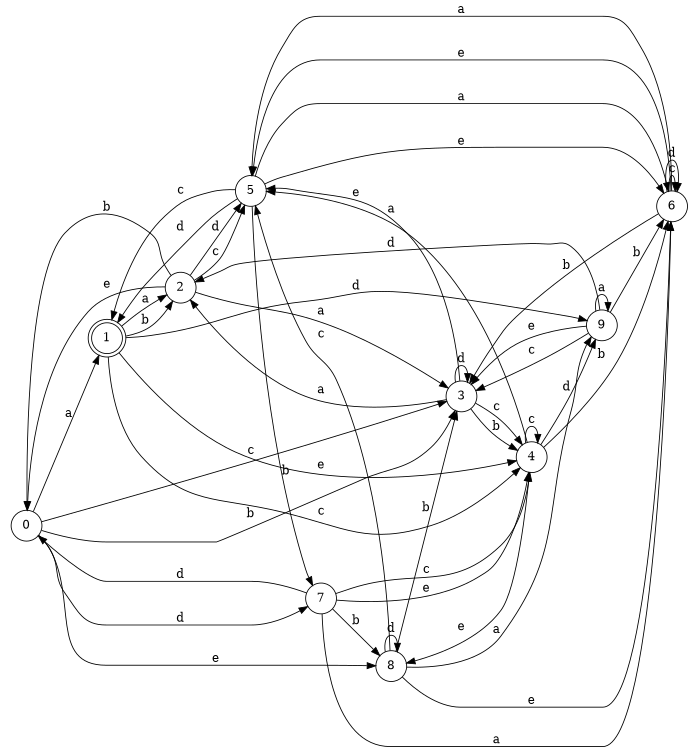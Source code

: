 digraph n8_5 {
__start0 [label="" shape="none"];

rankdir=LR;
size="8,5";

s0 [style="filled", color="black", fillcolor="white" shape="circle", label="0"];
s1 [style="rounded,filled", color="black", fillcolor="white" shape="doublecircle", label="1"];
s2 [style="filled", color="black", fillcolor="white" shape="circle", label="2"];
s3 [style="filled", color="black", fillcolor="white" shape="circle", label="3"];
s4 [style="filled", color="black", fillcolor="white" shape="circle", label="4"];
s5 [style="filled", color="black", fillcolor="white" shape="circle", label="5"];
s6 [style="filled", color="black", fillcolor="white" shape="circle", label="6"];
s7 [style="filled", color="black", fillcolor="white" shape="circle", label="7"];
s8 [style="filled", color="black", fillcolor="white" shape="circle", label="8"];
s9 [style="filled", color="black", fillcolor="white" shape="circle", label="9"];
s0 -> s1 [label="a"];
s0 -> s3 [label="b"];
s0 -> s3 [label="c"];
s0 -> s7 [label="d"];
s0 -> s8 [label="e"];
s1 -> s2 [label="a"];
s1 -> s2 [label="b"];
s1 -> s4 [label="c"];
s1 -> s9 [label="d"];
s1 -> s4 [label="e"];
s2 -> s3 [label="a"];
s2 -> s0 [label="b"];
s2 -> s5 [label="c"];
s2 -> s5 [label="d"];
s2 -> s0 [label="e"];
s3 -> s2 [label="a"];
s3 -> s4 [label="b"];
s3 -> s4 [label="c"];
s3 -> s3 [label="d"];
s3 -> s5 [label="e"];
s4 -> s5 [label="a"];
s4 -> s6 [label="b"];
s4 -> s4 [label="c"];
s4 -> s9 [label="d"];
s4 -> s8 [label="e"];
s5 -> s6 [label="a"];
s5 -> s7 [label="b"];
s5 -> s1 [label="c"];
s5 -> s1 [label="d"];
s5 -> s6 [label="e"];
s6 -> s5 [label="a"];
s6 -> s3 [label="b"];
s6 -> s6 [label="c"];
s6 -> s6 [label="d"];
s6 -> s5 [label="e"];
s7 -> s6 [label="a"];
s7 -> s8 [label="b"];
s7 -> s4 [label="c"];
s7 -> s0 [label="d"];
s7 -> s4 [label="e"];
s8 -> s9 [label="a"];
s8 -> s3 [label="b"];
s8 -> s5 [label="c"];
s8 -> s8 [label="d"];
s8 -> s6 [label="e"];
s9 -> s9 [label="a"];
s9 -> s6 [label="b"];
s9 -> s3 [label="c"];
s9 -> s2 [label="d"];
s9 -> s3 [label="e"];

}